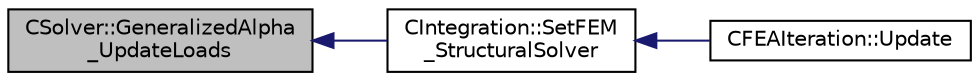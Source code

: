 digraph "CSolver::GeneralizedAlpha_UpdateLoads"
{
  edge [fontname="Helvetica",fontsize="10",labelfontname="Helvetica",labelfontsize="10"];
  node [fontname="Helvetica",fontsize="10",shape=record];
  rankdir="LR";
  Node841 [label="CSolver::GeneralizedAlpha\l_UpdateLoads",height=0.2,width=0.4,color="black", fillcolor="grey75", style="filled", fontcolor="black"];
  Node841 -> Node842 [dir="back",color="midnightblue",fontsize="10",style="solid",fontname="Helvetica"];
  Node842 [label="CIntegration::SetFEM\l_StructuralSolver",height=0.2,width=0.4,color="black", fillcolor="white", style="filled",URL="$class_c_integration.html#a4d86dc638a56058045a2f6168473cbce",tooltip="Save the structural solution at different time steps. "];
  Node842 -> Node843 [dir="back",color="midnightblue",fontsize="10",style="solid",fontname="Helvetica"];
  Node843 [label="CFEAIteration::Update",height=0.2,width=0.4,color="black", fillcolor="white", style="filled",URL="$class_c_f_e_a_iteration.html#a333fe2537a8cfe7e3791a004f4d9fe83",tooltip="Updates the containers for the FEM system. "];
}
